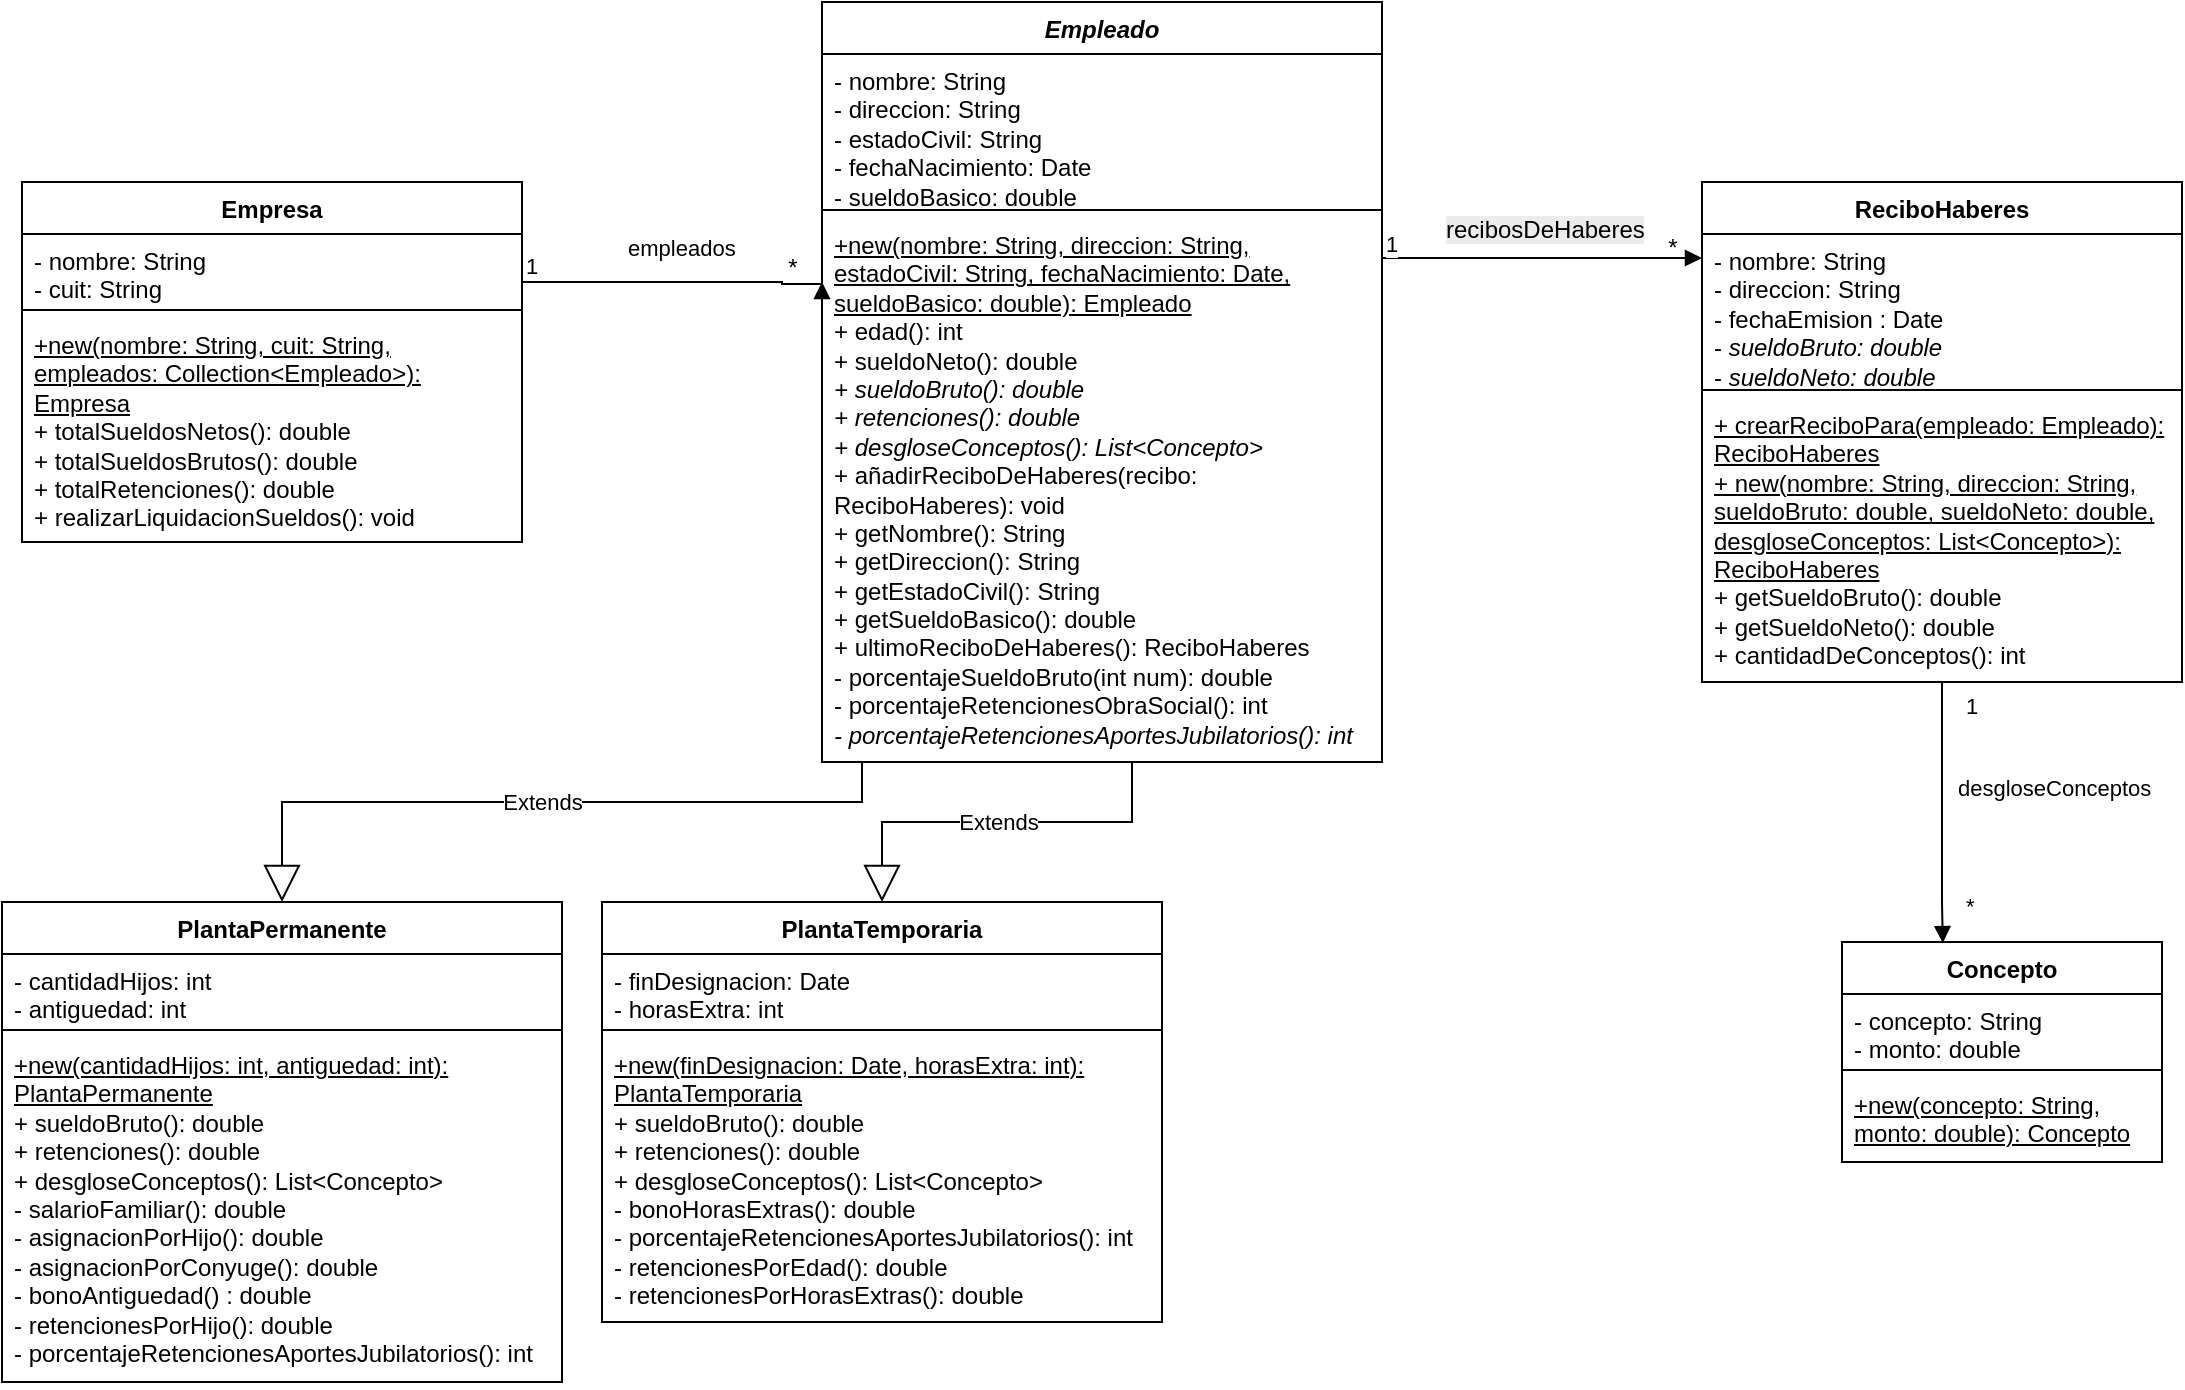 <mxfile version="26.2.4">
  <diagram name="Página-1" id="iM1ATT2iUyX-c64W9mBz">
    <mxGraphModel dx="728" dy="378" grid="1" gridSize="10" guides="1" tooltips="1" connect="1" arrows="1" fold="1" page="1" pageScale="1" pageWidth="583" pageHeight="827" math="0" shadow="0">
      <root>
        <mxCell id="0" />
        <mxCell id="1" parent="0" />
        <mxCell id="am1LV9LO4R9SNQOCWqpo-2" value="Empresa" style="swimlane;fontStyle=1;align=center;verticalAlign=top;childLayout=stackLayout;horizontal=1;startSize=26;horizontalStack=0;resizeParent=1;resizeParentMax=0;resizeLast=0;collapsible=1;marginBottom=0;whiteSpace=wrap;html=1;" vertex="1" parent="1">
          <mxGeometry x="40" y="170" width="250" height="180" as="geometry" />
        </mxCell>
        <mxCell id="am1LV9LO4R9SNQOCWqpo-3" value="- nombre: String&lt;div&gt;- cuit: String&lt;/div&gt;" style="text;strokeColor=none;fillColor=none;align=left;verticalAlign=top;spacingLeft=4;spacingRight=4;overflow=hidden;rotatable=0;points=[[0,0.5],[1,0.5]];portConstraint=eastwest;whiteSpace=wrap;html=1;" vertex="1" parent="am1LV9LO4R9SNQOCWqpo-2">
          <mxGeometry y="26" width="250" height="34" as="geometry" />
        </mxCell>
        <mxCell id="am1LV9LO4R9SNQOCWqpo-4" value="" style="line;strokeWidth=1;fillColor=none;align=left;verticalAlign=middle;spacingTop=-1;spacingLeft=3;spacingRight=3;rotatable=0;labelPosition=right;points=[];portConstraint=eastwest;strokeColor=inherit;" vertex="1" parent="am1LV9LO4R9SNQOCWqpo-2">
          <mxGeometry y="60" width="250" height="8" as="geometry" />
        </mxCell>
        <mxCell id="am1LV9LO4R9SNQOCWqpo-5" value="&lt;div&gt;&lt;u&gt;+new(nombre: String, cuit: String, empleados: Collection&amp;lt;Empleado&amp;gt;): Empresa&lt;/u&gt;&lt;/div&gt;+ totalSueldosNetos(): double&lt;br&gt;+ totalSueldosBrutos(): double&lt;br&gt;+ totalRetenciones(): double&lt;br&gt;+ realizarLiquidacionSueldos(): void" style="text;strokeColor=none;fillColor=none;align=left;verticalAlign=top;spacingLeft=4;spacingRight=4;overflow=hidden;rotatable=0;points=[[0,0.5],[1,0.5]];portConstraint=eastwest;whiteSpace=wrap;html=1;" vertex="1" parent="am1LV9LO4R9SNQOCWqpo-2">
          <mxGeometry y="68" width="250" height="112" as="geometry" />
        </mxCell>
        <mxCell id="am1LV9LO4R9SNQOCWqpo-6" value="&lt;i&gt;Empleado&lt;/i&gt;" style="swimlane;fontStyle=1;align=center;verticalAlign=top;childLayout=stackLayout;horizontal=1;startSize=26;horizontalStack=0;resizeParent=1;resizeParentMax=0;resizeLast=0;collapsible=1;marginBottom=0;whiteSpace=wrap;html=1;" vertex="1" parent="1">
          <mxGeometry x="440" y="80" width="280" height="380" as="geometry">
            <mxRectangle x="440" y="170" width="90" height="30" as="alternateBounds" />
          </mxGeometry>
        </mxCell>
        <mxCell id="am1LV9LO4R9SNQOCWqpo-7" value="- nombre: String&lt;div&gt;- direccion: String&lt;/div&gt;&lt;div&gt;- estadoCivil: String&lt;/div&gt;&lt;div&gt;- fechaNacimiento: Date&lt;br&gt;- sueldoBasico: double&lt;br&gt;&lt;/div&gt;" style="text;strokeColor=none;fillColor=none;align=left;verticalAlign=top;spacingLeft=4;spacingRight=4;overflow=hidden;rotatable=0;points=[[0,0.5],[1,0.5]];portConstraint=eastwest;whiteSpace=wrap;html=1;" vertex="1" parent="am1LV9LO4R9SNQOCWqpo-6">
          <mxGeometry y="26" width="280" height="74" as="geometry" />
        </mxCell>
        <mxCell id="am1LV9LO4R9SNQOCWqpo-8" value="" style="line;strokeWidth=1;fillColor=none;align=left;verticalAlign=middle;spacingTop=-1;spacingLeft=3;spacingRight=3;rotatable=0;labelPosition=right;points=[];portConstraint=eastwest;strokeColor=inherit;" vertex="1" parent="am1LV9LO4R9SNQOCWqpo-6">
          <mxGeometry y="100" width="280" height="8" as="geometry" />
        </mxCell>
        <mxCell id="am1LV9LO4R9SNQOCWqpo-9" value="&lt;u&gt;+new(nombre: String, direccion: String, estadoCivil: String, fechaNacimiento: Date, sueldoBasico: double): Empleado&lt;/u&gt;&lt;br&gt;+ edad(): int&lt;br&gt;+ sueldoNeto()&lt;span style=&quot;color: light-dark(rgb(0, 0, 0), rgb(255, 255, 255)); background-color: transparent;&quot;&gt;: double&lt;/span&gt;&lt;br&gt;&lt;div&gt;&lt;i&gt;+ sueldoBruto(): double&lt;br&gt;+ retenciones()&lt;span style=&quot;background-color: transparent; color: light-dark(rgb(0, 0, 0), rgb(255, 255, 255));&quot;&gt;: double&lt;/span&gt;&lt;/i&gt;&lt;/div&gt;&lt;div&gt;&lt;span style=&quot;background-color: transparent; color: light-dark(rgb(0, 0, 0), rgb(255, 255, 255));&quot;&gt;&lt;i&gt;+ desgloseConceptos(): List&amp;lt;Concepto&amp;gt;&lt;br&gt;&lt;/i&gt;&lt;/span&gt;+ añadirReciboDeHaberes(recibo: ReciboHaberes): void&lt;br&gt;+ getNombre(): String&lt;/div&gt;&lt;div&gt;+ getDireccion(): String&lt;/div&gt;&lt;div&gt;+ getEstadoCivil(): String&lt;br&gt;+ getSueldoBasico(): double&lt;/div&gt;&lt;div&gt;+ ultimoReciboDeHaberes(): ReciboHaberes&lt;/div&gt;&lt;div&gt;&lt;span style=&quot;background-color: transparent; color: light-dark(rgb(0, 0, 0), rgb(255, 255, 255));&quot;&gt;- porcentajeSueldoBruto(int num): double&lt;br&gt;&lt;/span&gt;- porcentajeRetencionesObraSocial(): int&lt;br&gt;&lt;i&gt;- porcentajeRetencionesAportesJubilatorios(): int&lt;br&gt;&lt;br&gt;&lt;/i&gt;&lt;/div&gt;" style="text;strokeColor=none;fillColor=none;align=left;verticalAlign=top;spacingLeft=4;spacingRight=4;overflow=hidden;rotatable=0;points=[[0,0.5],[1,0.5]];portConstraint=eastwest;whiteSpace=wrap;html=1;" vertex="1" parent="am1LV9LO4R9SNQOCWqpo-6">
          <mxGeometry y="108" width="280" height="272" as="geometry" />
        </mxCell>
        <mxCell id="am1LV9LO4R9SNQOCWqpo-14" value="empleados" style="endArrow=block;endFill=1;html=1;edgeStyle=orthogonalEdgeStyle;align=left;verticalAlign=top;rounded=0;" edge="1" parent="1">
          <mxGeometry x="-0.338" y="30" relative="1" as="geometry">
            <mxPoint x="290" y="220" as="sourcePoint" />
            <mxPoint x="440" y="220" as="targetPoint" />
            <Array as="points">
              <mxPoint x="420" y="220" />
              <mxPoint x="420" y="221" />
            </Array>
            <mxPoint as="offset" />
          </mxGeometry>
        </mxCell>
        <mxCell id="am1LV9LO4R9SNQOCWqpo-15" value="1" style="edgeLabel;resizable=0;html=1;align=left;verticalAlign=bottom;" connectable="0" vertex="1" parent="am1LV9LO4R9SNQOCWqpo-14">
          <mxGeometry x="-1" relative="1" as="geometry" />
        </mxCell>
        <mxCell id="am1LV9LO4R9SNQOCWqpo-16" value="*" style="text;html=1;align=center;verticalAlign=middle;resizable=0;points=[];autosize=1;strokeColor=none;fillColor=none;" vertex="1" parent="1">
          <mxGeometry x="410" y="198" width="30" height="30" as="geometry" />
        </mxCell>
        <mxCell id="am1LV9LO4R9SNQOCWqpo-19" value="PlantaPermanente" style="swimlane;fontStyle=1;align=center;verticalAlign=top;childLayout=stackLayout;horizontal=1;startSize=26;horizontalStack=0;resizeParent=1;resizeParentMax=0;resizeLast=0;collapsible=1;marginBottom=0;whiteSpace=wrap;html=1;" vertex="1" parent="1">
          <mxGeometry x="30" y="530" width="280" height="240" as="geometry" />
        </mxCell>
        <mxCell id="am1LV9LO4R9SNQOCWqpo-20" value="- cantidadHijos: int&lt;div&gt;- antiguedad: int&lt;/div&gt;" style="text;strokeColor=none;fillColor=none;align=left;verticalAlign=top;spacingLeft=4;spacingRight=4;overflow=hidden;rotatable=0;points=[[0,0.5],[1,0.5]];portConstraint=eastwest;whiteSpace=wrap;html=1;" vertex="1" parent="am1LV9LO4R9SNQOCWqpo-19">
          <mxGeometry y="26" width="280" height="34" as="geometry" />
        </mxCell>
        <mxCell id="am1LV9LO4R9SNQOCWqpo-21" value="" style="line;strokeWidth=1;fillColor=none;align=left;verticalAlign=middle;spacingTop=-1;spacingLeft=3;spacingRight=3;rotatable=0;labelPosition=right;points=[];portConstraint=eastwest;strokeColor=inherit;" vertex="1" parent="am1LV9LO4R9SNQOCWqpo-19">
          <mxGeometry y="60" width="280" height="8" as="geometry" />
        </mxCell>
        <mxCell id="am1LV9LO4R9SNQOCWqpo-22" value="&lt;u&gt;+new(cantidadHijos: int, antiguedad: int): PlantaPermanente&lt;/u&gt;&lt;br&gt;+ sueldoBruto(): double&lt;br&gt;+ retenciones()&lt;span style=&quot;color: light-dark(rgb(0, 0, 0), rgb(255, 255, 255)); background-color: transparent;&quot;&gt;: double&lt;br&gt;&lt;/span&gt;+ desgloseConceptos(): List&amp;lt;Concepto&amp;gt;&lt;span style=&quot;color: light-dark(rgb(0, 0, 0), rgb(255, 255, 255)); background-color: transparent;&quot;&gt;&lt;br&gt;- salarioFamiliar(): double&lt;br&gt;- asignacionPorHijo(): double&lt;/span&gt;&lt;div&gt;&lt;span style=&quot;color: light-dark(rgb(0, 0, 0), rgb(255, 255, 255)); background-color: transparent;&quot;&gt;- asignacionPorConyuge(): double&lt;/span&gt;&lt;/div&gt;&lt;div&gt;&lt;span style=&quot;color: light-dark(rgb(0, 0, 0), rgb(255, 255, 255)); background-color: transparent;&quot;&gt;- bonoAntiguedad() : double&lt;br&gt;- retencionesPorHijo(): double&lt;br&gt;&lt;/span&gt;- porcentajeRetencionesAportesJubilatorios(): int&lt;span style=&quot;color: light-dark(rgb(0, 0, 0), rgb(255, 255, 255)); background-color: transparent;&quot;&gt;&lt;/span&gt;&lt;/div&gt;" style="text;strokeColor=none;fillColor=none;align=left;verticalAlign=top;spacingLeft=4;spacingRight=4;overflow=hidden;rotatable=0;points=[[0,0.5],[1,0.5]];portConstraint=eastwest;whiteSpace=wrap;html=1;" vertex="1" parent="am1LV9LO4R9SNQOCWqpo-19">
          <mxGeometry y="68" width="280" height="172" as="geometry" />
        </mxCell>
        <mxCell id="am1LV9LO4R9SNQOCWqpo-23" value="Extends" style="endArrow=block;endSize=16;endFill=0;html=1;rounded=0;entryX=0.5;entryY=0;entryDx=0;entryDy=0;" edge="1" parent="1" target="am1LV9LO4R9SNQOCWqpo-33">
          <mxGeometry width="160" relative="1" as="geometry">
            <mxPoint x="595" y="460" as="sourcePoint" />
            <mxPoint x="840.1" y="499.44" as="targetPoint" />
            <Array as="points">
              <mxPoint x="595" y="490" />
              <mxPoint x="470" y="490" />
            </Array>
          </mxGeometry>
        </mxCell>
        <mxCell id="am1LV9LO4R9SNQOCWqpo-26" value="Extends" style="endArrow=block;endSize=16;endFill=0;html=1;rounded=0;entryX=0.5;entryY=0;entryDx=0;entryDy=0;" edge="1" parent="1" target="am1LV9LO4R9SNQOCWqpo-19">
          <mxGeometry width="160" relative="1" as="geometry">
            <mxPoint x="460" y="460" as="sourcePoint" />
            <mxPoint x="520.17" y="531" as="targetPoint" />
            <Array as="points">
              <mxPoint x="460" y="480" />
              <mxPoint x="170" y="480" />
            </Array>
          </mxGeometry>
        </mxCell>
        <mxCell id="am1LV9LO4R9SNQOCWqpo-33" value="PlantaTemporaria" style="swimlane;fontStyle=1;align=center;verticalAlign=top;childLayout=stackLayout;horizontal=1;startSize=26;horizontalStack=0;resizeParent=1;resizeParentMax=0;resizeLast=0;collapsible=1;marginBottom=0;whiteSpace=wrap;html=1;" vertex="1" parent="1">
          <mxGeometry x="330" y="530" width="280" height="210" as="geometry" />
        </mxCell>
        <mxCell id="am1LV9LO4R9SNQOCWqpo-34" value="- finDesignacion: Date&lt;div&gt;- horasExtra: int&lt;br&gt;&lt;br&gt;&lt;/div&gt;" style="text;strokeColor=none;fillColor=none;align=left;verticalAlign=top;spacingLeft=4;spacingRight=4;overflow=hidden;rotatable=0;points=[[0,0.5],[1,0.5]];portConstraint=eastwest;whiteSpace=wrap;html=1;" vertex="1" parent="am1LV9LO4R9SNQOCWqpo-33">
          <mxGeometry y="26" width="280" height="34" as="geometry" />
        </mxCell>
        <mxCell id="am1LV9LO4R9SNQOCWqpo-35" value="" style="line;strokeWidth=1;fillColor=none;align=left;verticalAlign=middle;spacingTop=-1;spacingLeft=3;spacingRight=3;rotatable=0;labelPosition=right;points=[];portConstraint=eastwest;strokeColor=inherit;" vertex="1" parent="am1LV9LO4R9SNQOCWqpo-33">
          <mxGeometry y="60" width="280" height="8" as="geometry" />
        </mxCell>
        <mxCell id="am1LV9LO4R9SNQOCWqpo-36" value="&lt;div&gt;&lt;u&gt;+new(finDesignacion: Date, horasExtra: int): PlantaTemporaria&lt;/u&gt;&lt;br&gt;&lt;/div&gt;+ sueldoBruto(): double&lt;br&gt;+ retenciones()&lt;span style=&quot;color: light-dark(rgb(0, 0, 0), rgb(255, 255, 255)); background-color: transparent;&quot;&gt;: double&lt;br&gt;&lt;/span&gt;+ desgloseConceptos(): List&amp;lt;Concepto&amp;gt;&lt;span style=&quot;color: light-dark(rgb(0, 0, 0), rgb(255, 255, 255)); background-color: transparent;&quot;&gt;&lt;br&gt;- bonoHorasExtras(): double&lt;br&gt;&lt;/span&gt;- porcentajeRetencionesAportesJubilatorios(): int&lt;span style=&quot;color: light-dark(rgb(0, 0, 0), rgb(255, 255, 255)); background-color: transparent;&quot;&gt;&amp;nbsp;&lt;br&gt;- retencionesPorEdad(): double&lt;br&gt;&lt;/span&gt;- retencionesPorHorasExtras(): double&lt;span style=&quot;color: light-dark(rgb(0, 0, 0), rgb(255, 255, 255)); background-color: transparent;&quot;&gt;&lt;/span&gt;" style="text;strokeColor=none;fillColor=none;align=left;verticalAlign=top;spacingLeft=4;spacingRight=4;overflow=hidden;rotatable=0;points=[[0,0.5],[1,0.5]];portConstraint=eastwest;whiteSpace=wrap;html=1;" vertex="1" parent="am1LV9LO4R9SNQOCWqpo-33">
          <mxGeometry y="68" width="280" height="142" as="geometry" />
        </mxCell>
        <mxCell id="am1LV9LO4R9SNQOCWqpo-38" value="ReciboHaberes" style="swimlane;fontStyle=1;align=center;verticalAlign=top;childLayout=stackLayout;horizontal=1;startSize=26;horizontalStack=0;resizeParent=1;resizeParentMax=0;resizeLast=0;collapsible=1;marginBottom=0;whiteSpace=wrap;html=1;" vertex="1" parent="1">
          <mxGeometry x="880" y="170" width="240" height="250" as="geometry" />
        </mxCell>
        <mxCell id="am1LV9LO4R9SNQOCWqpo-39" value="- nombre: String&lt;div&gt;- direccion: String&lt;/div&gt;&lt;div&gt;- fechaEmision : Date&lt;br&gt;-&lt;i style=&quot;background-color: transparent; color: light-dark(rgb(0, 0, 0), rgb(255, 255, 255));&quot;&gt;&amp;nbsp;sueldoBruto: double&lt;br&gt;&lt;/i&gt;-&lt;i style=&quot;color: light-dark(rgb(0, 0, 0), rgb(255, 255, 255)); background-color: transparent;&quot;&gt;&amp;nbsp;sueldoNeto: double&lt;/i&gt;&lt;/div&gt;" style="text;strokeColor=none;fillColor=none;align=left;verticalAlign=top;spacingLeft=4;spacingRight=4;overflow=hidden;rotatable=0;points=[[0,0.5],[1,0.5]];portConstraint=eastwest;whiteSpace=wrap;html=1;" vertex="1" parent="am1LV9LO4R9SNQOCWqpo-38">
          <mxGeometry y="26" width="240" height="74" as="geometry" />
        </mxCell>
        <mxCell id="am1LV9LO4R9SNQOCWqpo-40" value="" style="line;strokeWidth=1;fillColor=none;align=left;verticalAlign=middle;spacingTop=-1;spacingLeft=3;spacingRight=3;rotatable=0;labelPosition=right;points=[];portConstraint=eastwest;strokeColor=inherit;" vertex="1" parent="am1LV9LO4R9SNQOCWqpo-38">
          <mxGeometry y="100" width="240" height="8" as="geometry" />
        </mxCell>
        <mxCell id="am1LV9LO4R9SNQOCWqpo-41" value="&lt;u&gt;+ crearReciboPara(empleado: Empleado): ReciboHaberes&lt;/u&gt;&lt;br&gt;&lt;u&gt;+ new(nombre: String, direccion: String, sueldoBruto: double, sueldoNeto: double, desgloseConceptos: List&amp;lt;Concepto&amp;gt;): ReciboHaberes&lt;/u&gt;&lt;br&gt;+ getSueldoBruto(): double&lt;br&gt;+ getSueldoNeto(): double&lt;div&gt;+ cantidadDeConceptos(): int&lt;/div&gt;" style="text;strokeColor=none;fillColor=none;align=left;verticalAlign=top;spacingLeft=4;spacingRight=4;overflow=hidden;rotatable=0;points=[[0,0.5],[1,0.5]];portConstraint=eastwest;whiteSpace=wrap;html=1;" vertex="1" parent="am1LV9LO4R9SNQOCWqpo-38">
          <mxGeometry y="108" width="240" height="142" as="geometry" />
        </mxCell>
        <mxCell id="am1LV9LO4R9SNQOCWqpo-43" value="&lt;span style=&quot;font-size: 12px; text-wrap-mode: wrap; background-color: rgb(236, 236, 236);&quot;&gt;recibosDeHaberes&lt;/span&gt;" style="endArrow=block;endFill=1;html=1;edgeStyle=orthogonalEdgeStyle;align=left;verticalAlign=top;rounded=0;" edge="1" parent="1" target="am1LV9LO4R9SNQOCWqpo-39">
          <mxGeometry x="-0.287" y="28" relative="1" as="geometry">
            <mxPoint x="720" y="250" as="sourcePoint" />
            <mxPoint x="880" y="230" as="targetPoint" />
            <Array as="points">
              <mxPoint x="720" y="208" />
            </Array>
            <mxPoint as="offset" />
          </mxGeometry>
        </mxCell>
        <mxCell id="am1LV9LO4R9SNQOCWqpo-44" value="1" style="edgeLabel;resizable=0;html=1;align=left;verticalAlign=bottom;" connectable="0" vertex="1" parent="am1LV9LO4R9SNQOCWqpo-43">
          <mxGeometry x="-1" relative="1" as="geometry">
            <mxPoint y="-41" as="offset" />
          </mxGeometry>
        </mxCell>
        <mxCell id="am1LV9LO4R9SNQOCWqpo-45" value="*" style="text;html=1;align=center;verticalAlign=middle;resizable=0;points=[];autosize=1;strokeColor=none;fillColor=none;" vertex="1" parent="1">
          <mxGeometry x="850" y="188" width="30" height="30" as="geometry" />
        </mxCell>
        <mxCell id="am1LV9LO4R9SNQOCWqpo-51" value="Concepto" style="swimlane;fontStyle=1;align=center;verticalAlign=top;childLayout=stackLayout;horizontal=1;startSize=26;horizontalStack=0;resizeParent=1;resizeParentMax=0;resizeLast=0;collapsible=1;marginBottom=0;whiteSpace=wrap;html=1;" vertex="1" parent="1">
          <mxGeometry x="950" y="550" width="160" height="110" as="geometry" />
        </mxCell>
        <mxCell id="am1LV9LO4R9SNQOCWqpo-52" value="- concepto: String&lt;div&gt;- monto: double&lt;/div&gt;" style="text;strokeColor=none;fillColor=none;align=left;verticalAlign=top;spacingLeft=4;spacingRight=4;overflow=hidden;rotatable=0;points=[[0,0.5],[1,0.5]];portConstraint=eastwest;whiteSpace=wrap;html=1;" vertex="1" parent="am1LV9LO4R9SNQOCWqpo-51">
          <mxGeometry y="26" width="160" height="34" as="geometry" />
        </mxCell>
        <mxCell id="am1LV9LO4R9SNQOCWqpo-53" value="" style="line;strokeWidth=1;fillColor=none;align=left;verticalAlign=middle;spacingTop=-1;spacingLeft=3;spacingRight=3;rotatable=0;labelPosition=right;points=[];portConstraint=eastwest;strokeColor=inherit;" vertex="1" parent="am1LV9LO4R9SNQOCWqpo-51">
          <mxGeometry y="60" width="160" height="8" as="geometry" />
        </mxCell>
        <mxCell id="am1LV9LO4R9SNQOCWqpo-54" value="&lt;u&gt;+new(concepto: String, monto: double): Concepto&lt;/u&gt;" style="text;strokeColor=none;fillColor=none;align=left;verticalAlign=top;spacingLeft=4;spacingRight=4;overflow=hidden;rotatable=0;points=[[0,0.5],[1,0.5]];portConstraint=eastwest;whiteSpace=wrap;html=1;" vertex="1" parent="am1LV9LO4R9SNQOCWqpo-51">
          <mxGeometry y="68" width="160" height="42" as="geometry" />
        </mxCell>
        <mxCell id="am1LV9LO4R9SNQOCWqpo-55" value="desgloseConceptos" style="endArrow=block;endFill=1;html=1;edgeStyle=orthogonalEdgeStyle;align=left;verticalAlign=top;rounded=0;exitX=0.525;exitY=1;exitDx=0;exitDy=0;exitPerimeter=0;entryX=0.315;entryY=0.005;entryDx=0;entryDy=0;entryPerimeter=0;" edge="1" parent="1" source="am1LV9LO4R9SNQOCWqpo-41" target="am1LV9LO4R9SNQOCWqpo-51">
          <mxGeometry x="-0.326" y="6" relative="1" as="geometry">
            <mxPoint x="1010" y="450" as="sourcePoint" />
            <mxPoint x="1001" y="530" as="targetPoint" />
            <Array as="points">
              <mxPoint x="1000" y="420" />
              <mxPoint x="1000" y="530" />
            </Array>
            <mxPoint as="offset" />
          </mxGeometry>
        </mxCell>
        <mxCell id="am1LV9LO4R9SNQOCWqpo-56" value="1" style="edgeLabel;resizable=0;html=1;align=left;verticalAlign=bottom;" connectable="0" vertex="1" parent="am1LV9LO4R9SNQOCWqpo-55">
          <mxGeometry x="-1" relative="1" as="geometry">
            <mxPoint x="4" y="20" as="offset" />
          </mxGeometry>
        </mxCell>
        <mxCell id="am1LV9LO4R9SNQOCWqpo-57" value="*" style="edgeLabel;resizable=0;html=1;align=left;verticalAlign=bottom;" connectable="0" vertex="1" parent="1">
          <mxGeometry x="1010" y="540" as="geometry" />
        </mxCell>
      </root>
    </mxGraphModel>
  </diagram>
</mxfile>
